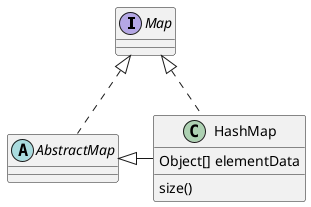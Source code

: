 @startuml

interface Map
abstract class AbstractMap

Map <|.. AbstractMap

AbstractMap <|- HashMap
Map <|.. HashMap

class HashMap {
Object[] elementData
size()
}



@enduml